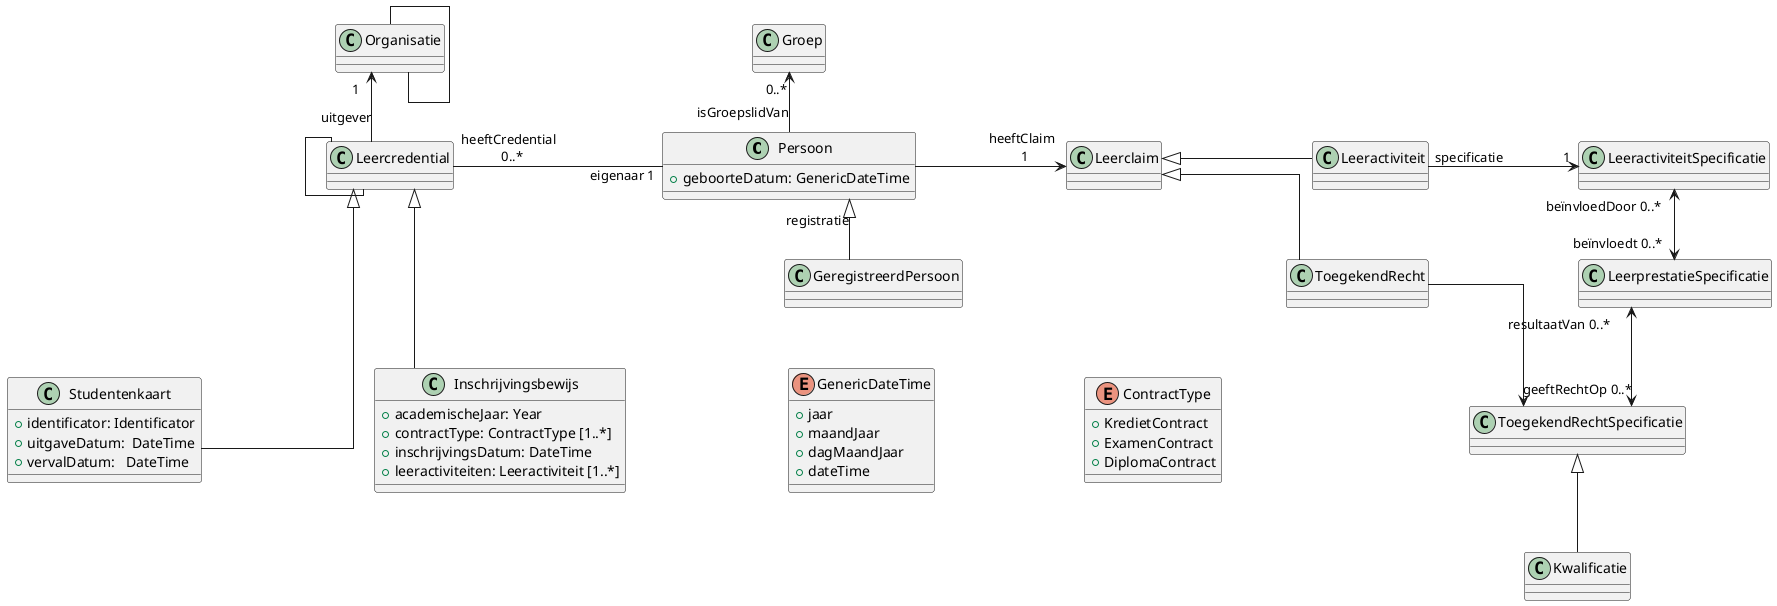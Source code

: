 @startuml
skinparam nodesep 150
skinparam linetype ortho
allowmixing

class Persoon {
    + geboorteDatum: GenericDateTime 
}
class Groep
class Leercredential
together{
    class Leeractiviteit
    class ToegekendRecht
}
class GeregistreerdPersoon
class Organisatie
class Leerclaim
class LeeractiviteitSpecificatie
class LeerprestatieSpecificatie
class ToegekendRechtSpecificatie
class Kwalificatie

class Studentenkaart {
    + identificator: Identificator
    + uitgaveDatum:  DateTime
    + vervalDatum:   DateTime

}
class Inschrijvingsbewijs {
    + academischeJaar: Year
    + contractType: ContractType [1..*]
    + inschrijvingsDatum: DateTime
    + leeractiviteiten: Leeractiviteit [1..*]
}


enum GenericDateTime{
    + jaar  
    + maandJaar
    + dagMaandJaar
    + dateTime
}
enum ContractType {
    + KredietContract
    + ExamenContract
    + DiplomaContract
}


node a
hide a

Persoon <|-- GeregistreerdPersoon: " registratie"
GenericDateTime -u[hidden]- GeregistreerdPersoon
ContractType -u[hidden]- GeregistreerdPersoon 


Groep "0..*" <-- Persoon: "isGroepslidVan"
Leercredential  --  Leercredential
Leercredential "heeftCredential \n 0..*"-r-"\t\t eigenaar 1" Persoon
Organisatie "1  " <--  Leercredential: "uitgever"
Organisatie  --  Organisatie

Persoon -r->"heeftClaim \n 1" Leerclaim
Leeractiviteit -[hidden]- ToegekendRecht
Leerclaim <|-r- Leeractiviteit
Leerclaim <|-r- ToegekendRecht


Leeractiviteit -r-> "1" LeeractiviteitSpecificatie: "specificatie"
LeeractiviteitSpecificatie "beïnvloedDoor 0..*" <--> "beïnvloedt 0..*"LeerprestatieSpecificatie
LeerprestatieSpecificatie "resultaatVan 0..*" <--> "geeftRechtOp 0..*" ToegekendRechtSpecificatie

ToegekendRecht -r-> ToegekendRechtSpecificatie
ToegekendRechtSpecificatie <|-- Kwalificatie
a -u- Leercredential
Studentenkaart -u-|> a
Inschrijvingsbewijs -u-|> a

Studentenkaart -u-|> Leercredential
Inschrijvingsbewijs -u-|> Leercredential





@enduml
